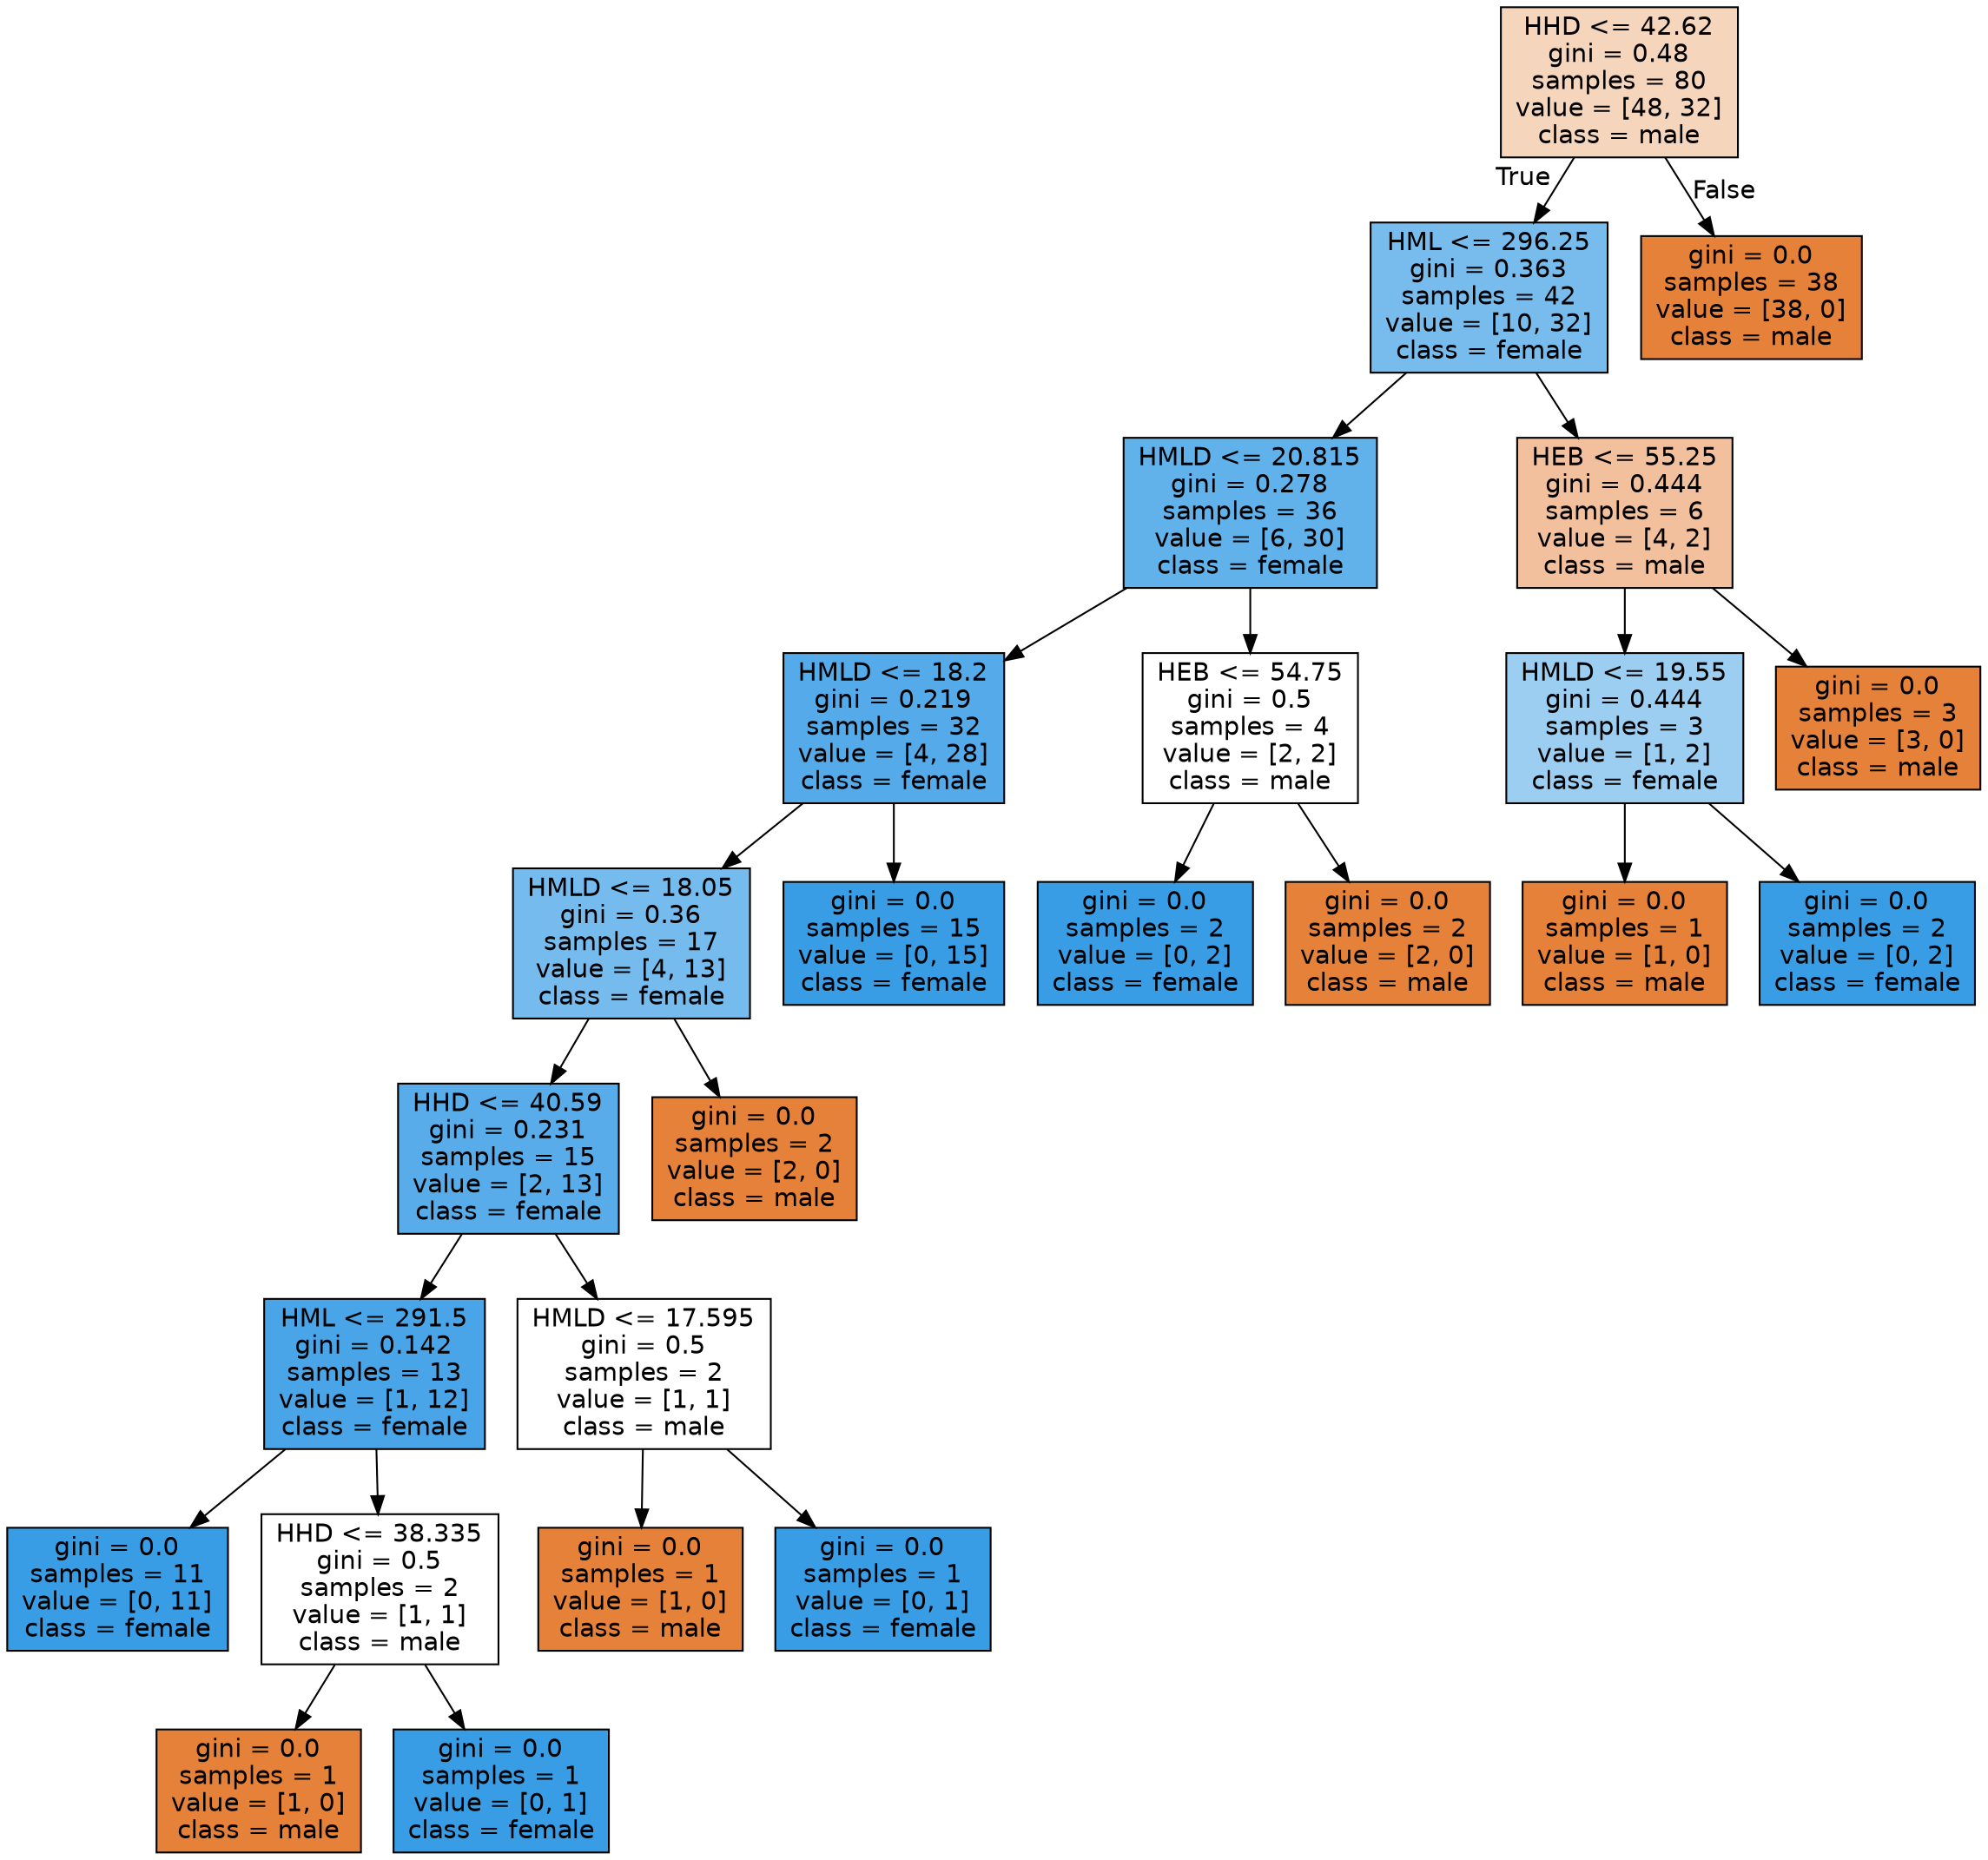 digraph Tree {
node [shape=box, style="filled", color="black", fontname="helvetica"] ;
edge [fontname="helvetica"] ;
0 [label="HHD <= 42.62\ngini = 0.48\nsamples = 80\nvalue = [48, 32]\nclass = male", fillcolor="#f6d5bd"] ;
1 [label="HML <= 296.25\ngini = 0.363\nsamples = 42\nvalue = [10, 32]\nclass = female", fillcolor="#77bced"] ;
0 -> 1 [labeldistance=2.5, labelangle=45, headlabel="True"] ;
2 [label="HMLD <= 20.815\ngini = 0.278\nsamples = 36\nvalue = [6, 30]\nclass = female", fillcolor="#61b1ea"] ;
1 -> 2 ;
3 [label="HMLD <= 18.2\ngini = 0.219\nsamples = 32\nvalue = [4, 28]\nclass = female", fillcolor="#55abe9"] ;
2 -> 3 ;
4 [label="HMLD <= 18.05\ngini = 0.36\nsamples = 17\nvalue = [4, 13]\nclass = female", fillcolor="#76bbed"] ;
3 -> 4 ;
5 [label="HHD <= 40.59\ngini = 0.231\nsamples = 15\nvalue = [2, 13]\nclass = female", fillcolor="#57ace9"] ;
4 -> 5 ;
6 [label="HML <= 291.5\ngini = 0.142\nsamples = 13\nvalue = [1, 12]\nclass = female", fillcolor="#49a5e7"] ;
5 -> 6 ;
7 [label="gini = 0.0\nsamples = 11\nvalue = [0, 11]\nclass = female", fillcolor="#399de5"] ;
6 -> 7 ;
8 [label="HHD <= 38.335\ngini = 0.5\nsamples = 2\nvalue = [1, 1]\nclass = male", fillcolor="#ffffff"] ;
6 -> 8 ;
9 [label="gini = 0.0\nsamples = 1\nvalue = [1, 0]\nclass = male", fillcolor="#e58139"] ;
8 -> 9 ;
10 [label="gini = 0.0\nsamples = 1\nvalue = [0, 1]\nclass = female", fillcolor="#399de5"] ;
8 -> 10 ;
11 [label="HMLD <= 17.595\ngini = 0.5\nsamples = 2\nvalue = [1, 1]\nclass = male", fillcolor="#ffffff"] ;
5 -> 11 ;
12 [label="gini = 0.0\nsamples = 1\nvalue = [1, 0]\nclass = male", fillcolor="#e58139"] ;
11 -> 12 ;
13 [label="gini = 0.0\nsamples = 1\nvalue = [0, 1]\nclass = female", fillcolor="#399de5"] ;
11 -> 13 ;
14 [label="gini = 0.0\nsamples = 2\nvalue = [2, 0]\nclass = male", fillcolor="#e58139"] ;
4 -> 14 ;
15 [label="gini = 0.0\nsamples = 15\nvalue = [0, 15]\nclass = female", fillcolor="#399de5"] ;
3 -> 15 ;
16 [label="HEB <= 54.75\ngini = 0.5\nsamples = 4\nvalue = [2, 2]\nclass = male", fillcolor="#ffffff"] ;
2 -> 16 ;
17 [label="gini = 0.0\nsamples = 2\nvalue = [0, 2]\nclass = female", fillcolor="#399de5"] ;
16 -> 17 ;
18 [label="gini = 0.0\nsamples = 2\nvalue = [2, 0]\nclass = male", fillcolor="#e58139"] ;
16 -> 18 ;
19 [label="HEB <= 55.25\ngini = 0.444\nsamples = 6\nvalue = [4, 2]\nclass = male", fillcolor="#f2c09c"] ;
1 -> 19 ;
20 [label="HMLD <= 19.55\ngini = 0.444\nsamples = 3\nvalue = [1, 2]\nclass = female", fillcolor="#9ccef2"] ;
19 -> 20 ;
21 [label="gini = 0.0\nsamples = 1\nvalue = [1, 0]\nclass = male", fillcolor="#e58139"] ;
20 -> 21 ;
22 [label="gini = 0.0\nsamples = 2\nvalue = [0, 2]\nclass = female", fillcolor="#399de5"] ;
20 -> 22 ;
23 [label="gini = 0.0\nsamples = 3\nvalue = [3, 0]\nclass = male", fillcolor="#e58139"] ;
19 -> 23 ;
24 [label="gini = 0.0\nsamples = 38\nvalue = [38, 0]\nclass = male", fillcolor="#e58139"] ;
0 -> 24 [labeldistance=2.5, labelangle=-45, headlabel="False"] ;
}